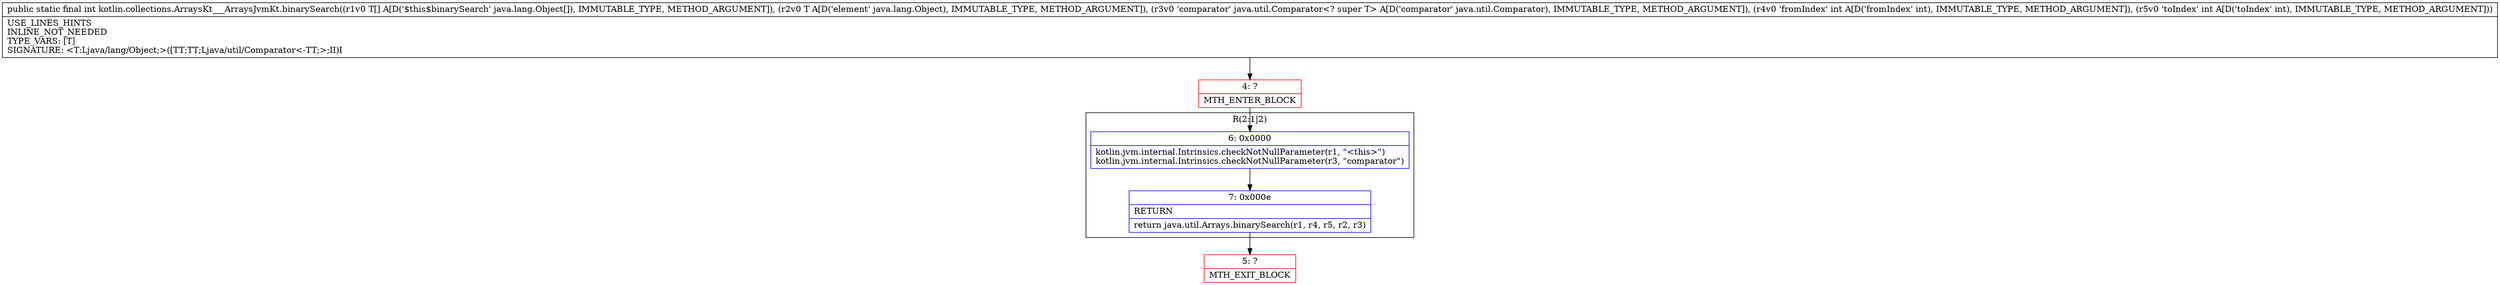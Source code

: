 digraph "CFG forkotlin.collections.ArraysKt___ArraysJvmKt.binarySearch([Ljava\/lang\/Object;Ljava\/lang\/Object;Ljava\/util\/Comparator;II)I" {
subgraph cluster_Region_81953136 {
label = "R(2:1|2)";
node [shape=record,color=blue];
Node_6 [shape=record,label="{6\:\ 0x0000|kotlin.jvm.internal.Intrinsics.checkNotNullParameter(r1, \"\<this\>\")\lkotlin.jvm.internal.Intrinsics.checkNotNullParameter(r3, \"comparator\")\l}"];
Node_7 [shape=record,label="{7\:\ 0x000e|RETURN\l|return java.util.Arrays.binarySearch(r1, r4, r5, r2, r3)\l}"];
}
Node_4 [shape=record,color=red,label="{4\:\ ?|MTH_ENTER_BLOCK\l}"];
Node_5 [shape=record,color=red,label="{5\:\ ?|MTH_EXIT_BLOCK\l}"];
MethodNode[shape=record,label="{public static final int kotlin.collections.ArraysKt___ArraysJvmKt.binarySearch((r1v0 T[] A[D('$this$binarySearch' java.lang.Object[]), IMMUTABLE_TYPE, METHOD_ARGUMENT]), (r2v0 T A[D('element' java.lang.Object), IMMUTABLE_TYPE, METHOD_ARGUMENT]), (r3v0 'comparator' java.util.Comparator\<? super T\> A[D('comparator' java.util.Comparator), IMMUTABLE_TYPE, METHOD_ARGUMENT]), (r4v0 'fromIndex' int A[D('fromIndex' int), IMMUTABLE_TYPE, METHOD_ARGUMENT]), (r5v0 'toIndex' int A[D('toIndex' int), IMMUTABLE_TYPE, METHOD_ARGUMENT]))  | USE_LINES_HINTS\lINLINE_NOT_NEEDED\lTYPE_VARS: [T]\lSIGNATURE: \<T:Ljava\/lang\/Object;\>([TT;TT;Ljava\/util\/Comparator\<\-TT;\>;II)I\l}"];
MethodNode -> Node_4;Node_6 -> Node_7;
Node_7 -> Node_5;
Node_4 -> Node_6;
}


